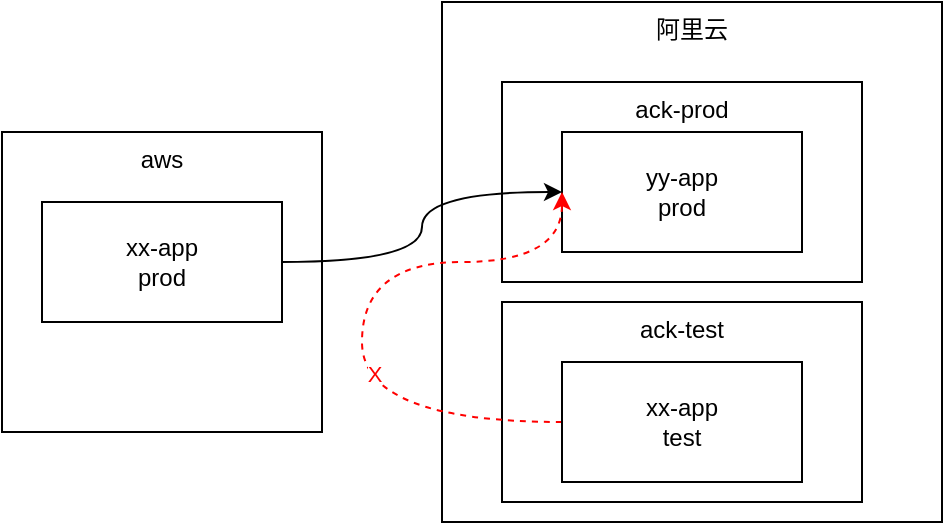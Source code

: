 <mxfile version="20.3.2" type="github">
  <diagram id="2ftBjiH8lEcCfbuBBb2n" name="第 1 页">
    <mxGraphModel dx="618" dy="397" grid="1" gridSize="10" guides="1" tooltips="1" connect="1" arrows="1" fold="1" page="1" pageScale="1" pageWidth="827" pageHeight="1169" math="0" shadow="0">
      <root>
        <mxCell id="0" />
        <mxCell id="1" parent="0" />
        <mxCell id="6paZGjhw5KKwfcysO-gR-1" value="aws" style="rounded=0;whiteSpace=wrap;html=1;verticalAlign=top;" vertex="1" parent="1">
          <mxGeometry x="180" y="255" width="160" height="150" as="geometry" />
        </mxCell>
        <mxCell id="6paZGjhw5KKwfcysO-gR-2" value="阿里云" style="rounded=0;whiteSpace=wrap;html=1;align=center;verticalAlign=top;" vertex="1" parent="1">
          <mxGeometry x="400" y="190" width="250" height="260" as="geometry" />
        </mxCell>
        <mxCell id="6paZGjhw5KKwfcysO-gR-3" value="xx-app&lt;br&gt;prod" style="rounded=0;whiteSpace=wrap;html=1;" vertex="1" parent="1">
          <mxGeometry x="200" y="290" width="120" height="60" as="geometry" />
        </mxCell>
        <mxCell id="6paZGjhw5KKwfcysO-gR-6" value="ack-prod" style="rounded=0;whiteSpace=wrap;html=1;verticalAlign=top;" vertex="1" parent="1">
          <mxGeometry x="430" y="230" width="180" height="100" as="geometry" />
        </mxCell>
        <mxCell id="6paZGjhw5KKwfcysO-gR-4" value="yy-app&lt;br&gt;prod" style="rounded=0;whiteSpace=wrap;html=1;" vertex="1" parent="1">
          <mxGeometry x="460" y="255" width="120" height="60" as="geometry" />
        </mxCell>
        <mxCell id="6paZGjhw5KKwfcysO-gR-5" style="edgeStyle=orthogonalEdgeStyle;rounded=0;orthogonalLoop=1;jettySize=auto;html=1;entryX=0;entryY=0.5;entryDx=0;entryDy=0;curved=1;" edge="1" parent="1" source="6paZGjhw5KKwfcysO-gR-3" target="6paZGjhw5KKwfcysO-gR-4">
          <mxGeometry relative="1" as="geometry" />
        </mxCell>
        <mxCell id="6paZGjhw5KKwfcysO-gR-7" value="ack-test" style="rounded=0;whiteSpace=wrap;html=1;verticalAlign=top;" vertex="1" parent="1">
          <mxGeometry x="430" y="340" width="180" height="100" as="geometry" />
        </mxCell>
        <mxCell id="6paZGjhw5KKwfcysO-gR-9" style="edgeStyle=orthogonalEdgeStyle;curved=1;rounded=0;orthogonalLoop=1;jettySize=auto;html=1;entryX=0;entryY=0.5;entryDx=0;entryDy=0;exitX=0;exitY=0.5;exitDx=0;exitDy=0;dashed=1;strokeColor=#FF0000;" edge="1" parent="1" source="6paZGjhw5KKwfcysO-gR-8" target="6paZGjhw5KKwfcysO-gR-4">
          <mxGeometry relative="1" as="geometry">
            <Array as="points">
              <mxPoint x="360" y="400" />
              <mxPoint x="360" y="320" />
              <mxPoint x="460" y="320" />
            </Array>
          </mxGeometry>
        </mxCell>
        <mxCell id="6paZGjhw5KKwfcysO-gR-10" value="X" style="edgeLabel;html=1;align=center;verticalAlign=middle;resizable=0;points=[];fontColor=#FF0000;" vertex="1" connectable="0" parent="6paZGjhw5KKwfcysO-gR-9">
          <mxGeometry x="-0.213" y="-6" relative="1" as="geometry">
            <mxPoint as="offset" />
          </mxGeometry>
        </mxCell>
        <mxCell id="6paZGjhw5KKwfcysO-gR-8" value="xx-app&lt;br&gt;test" style="rounded=0;whiteSpace=wrap;html=1;" vertex="1" parent="1">
          <mxGeometry x="460" y="370" width="120" height="60" as="geometry" />
        </mxCell>
      </root>
    </mxGraphModel>
  </diagram>
</mxfile>
